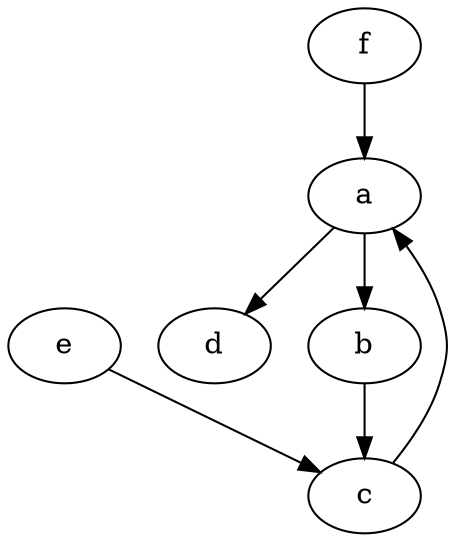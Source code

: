 digraph "G" {
    "a" -> "d"
    "a" -> "b"
    "b" -> "c"
    "c" -> "a"
    "e" -> "c"
    "f" -> "a"
}